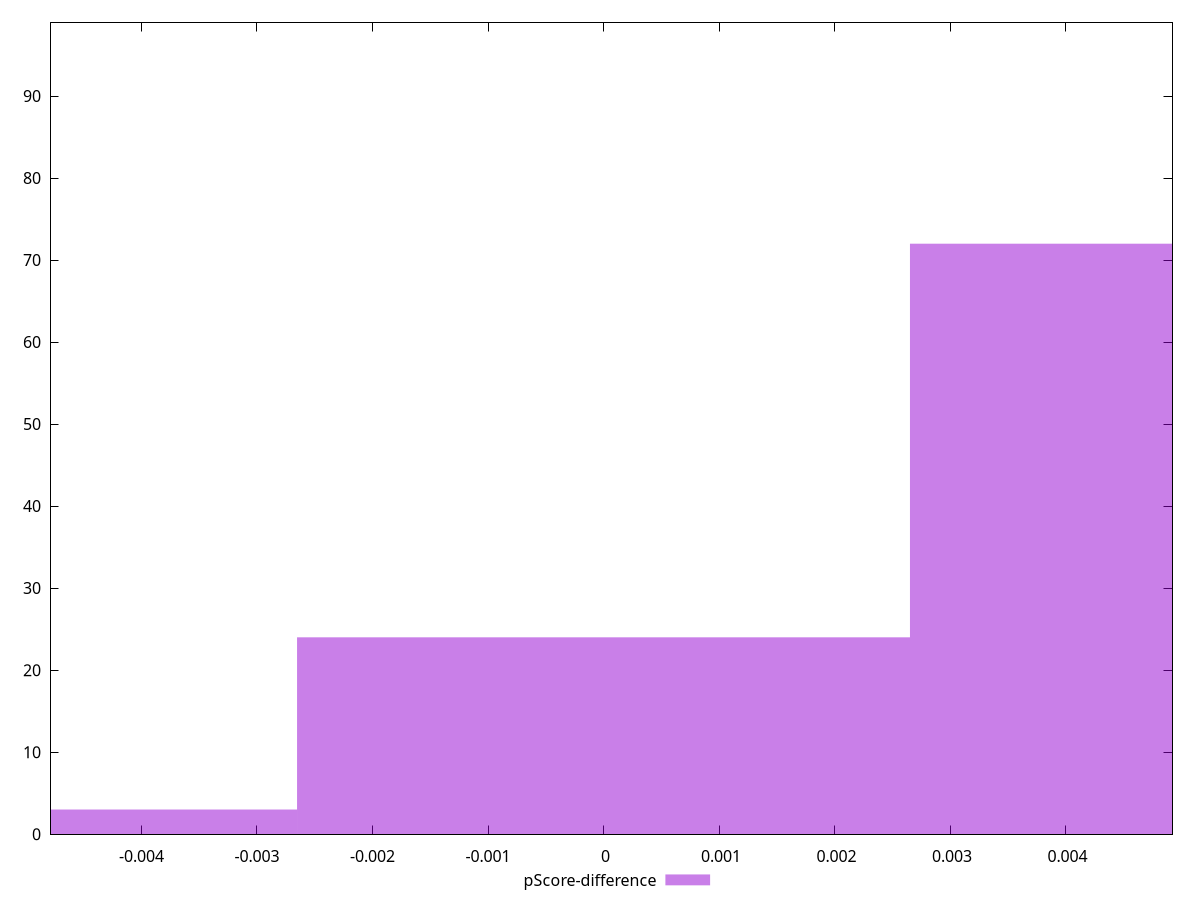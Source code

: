 reset

$pScoreDifference <<EOF
-0.0053063362182516624 3
0.0053063362182516624 72
0 24
EOF

set key outside below
set boxwidth 0.0053063362182516624
set xrange [-0.0047919973204893496:0.004926005997934857]
set yrange [0:99]
set trange [0:99]
set style fill transparent solid 0.5 noborder
set terminal svg size 640, 490 enhanced background rgb 'white'
set output "report/report_00029_2021-02-24T13-36-40.390Z/uses-long-cache-ttl/samples/card/pScore-difference/histogram.svg"

plot $pScoreDifference title "pScore-difference" with boxes

reset

